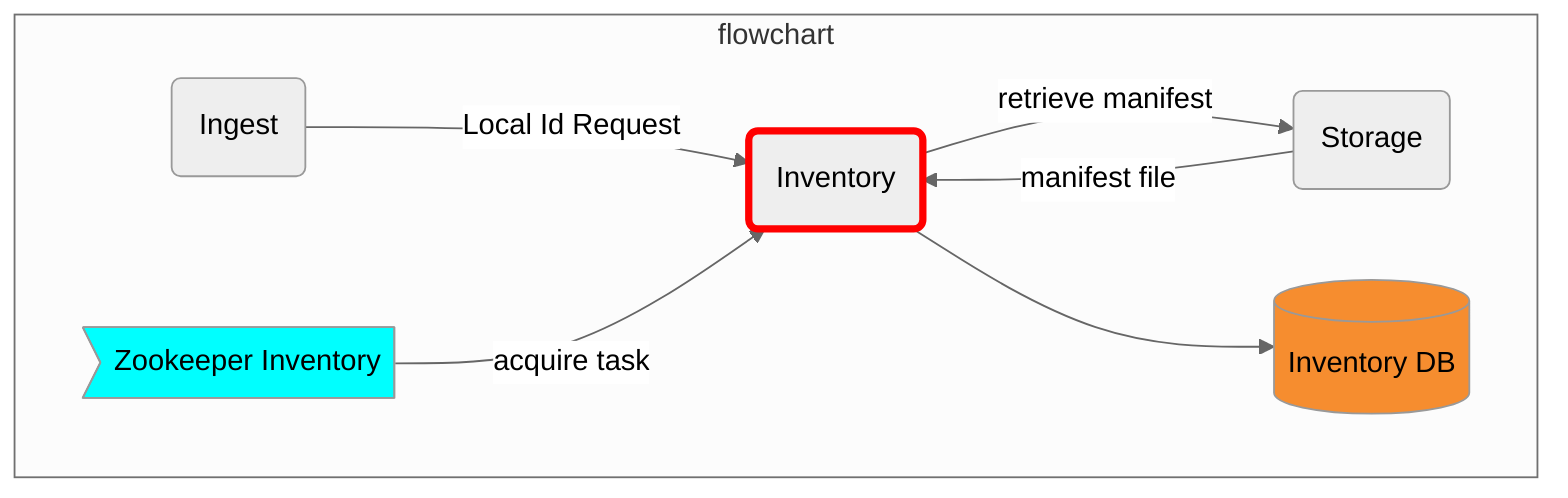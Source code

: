 %%{init: {'theme': 'neutral', 'securityLevel': 'loose', 'themeVariables': {'fontFamily': 'arial'}}}%%
graph TD
  ING(Ingest)
  click ING href "https://github.com/CDLUC3/mrt-ingest" "source code"
  ST(Storage)
  click ST href "https://github.com/CDLUC3/mrt-store" "source code"
  ZOOINV>Zookeeper Inventory]
  click ZOOINV href "https://github.com/CDLUC3/mrt-zoo" "source code"
  INV(Inventory)
  click INV href "https://github.com/CDLUC3/mrt-inventory" "source code"
  RDS[(Inventory DB)]

  subgraph flowchart
    ING --> |Local Id Request| INV
    ZOOINV --> |acquire task| INV
    INV --> |retrieve manifest| ST
    ST --> |manifest file| INV
    INV --> RDS
  end
  
  style RDS fill:#F68D2F
  style ZOOINV fill:cyan
  style INV stroke:red,stroke-width:4px